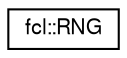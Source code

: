 digraph "Graphical Class Hierarchy"
{
  edge [fontname="FreeSans",fontsize="10",labelfontname="FreeSans",labelfontsize="10"];
  node [fontname="FreeSans",fontsize="10",shape=record];
  rankdir="LR";
  Node1 [label="fcl::RNG",height=0.2,width=0.4,color="black", fillcolor="white", style="filled",URL="$a00155.html",tooltip="Random number generation. "];
}
